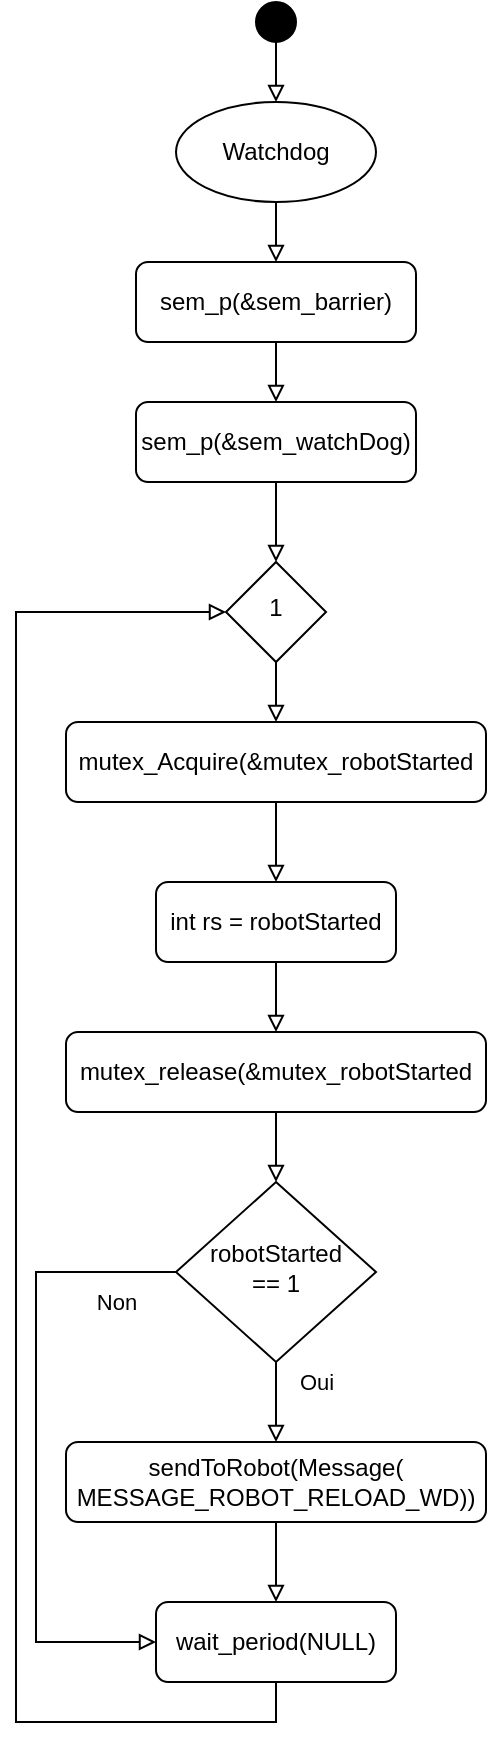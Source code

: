 <mxfile version="14.4.4" type="device"><diagram id="C5RBs43oDa-KdzZeNtuy" name="Page-1"><mxGraphModel dx="426" dy="804" grid="1" gridSize="10" guides="1" tooltips="1" connect="1" arrows="1" fold="1" page="1" pageScale="1" pageWidth="827" pageHeight="1169" math="0" shadow="0"><root><mxCell id="WIyWlLk6GJQsqaUBKTNV-0"/><mxCell id="WIyWlLk6GJQsqaUBKTNV-1" parent="WIyWlLk6GJQsqaUBKTNV-0"/><mxCell id="nbKl_ESHAvRoLKldwarJ-12" style="edgeStyle=orthogonalEdgeStyle;rounded=0;orthogonalLoop=1;jettySize=auto;html=1;exitX=0.5;exitY=1;exitDx=0;exitDy=0;entryX=0.5;entryY=0;entryDx=0;entryDy=0;endArrow=block;endFill=0;" edge="1" parent="WIyWlLk6GJQsqaUBKTNV-1" source="WIyWlLk6GJQsqaUBKTNV-6" target="WIyWlLk6GJQsqaUBKTNV-7"><mxGeometry relative="1" as="geometry"/></mxCell><mxCell id="WIyWlLk6GJQsqaUBKTNV-6" value="1" style="rhombus;whiteSpace=wrap;html=1;shadow=0;fontFamily=Helvetica;fontSize=12;align=center;strokeWidth=1;spacing=6;spacingTop=-4;" parent="WIyWlLk6GJQsqaUBKTNV-1" vertex="1"><mxGeometry x="195" y="310" width="50" height="50" as="geometry"/></mxCell><mxCell id="nbKl_ESHAvRoLKldwarJ-13" style="edgeStyle=orthogonalEdgeStyle;rounded=0;orthogonalLoop=1;jettySize=auto;html=1;exitX=0.5;exitY=1;exitDx=0;exitDy=0;endArrow=block;endFill=0;" edge="1" parent="WIyWlLk6GJQsqaUBKTNV-1" source="WIyWlLk6GJQsqaUBKTNV-7" target="WIyWlLk6GJQsqaUBKTNV-12"><mxGeometry relative="1" as="geometry"/></mxCell><mxCell id="WIyWlLk6GJQsqaUBKTNV-7" value="mutex_Acquire(&amp;amp;mutex_robotStarted" style="rounded=1;whiteSpace=wrap;html=1;fontSize=12;glass=0;strokeWidth=1;shadow=0;" parent="WIyWlLk6GJQsqaUBKTNV-1" vertex="1"><mxGeometry x="115" y="390" width="210" height="40" as="geometry"/></mxCell><mxCell id="nbKl_ESHAvRoLKldwarJ-15" style="edgeStyle=orthogonalEdgeStyle;rounded=0;orthogonalLoop=1;jettySize=auto;html=1;exitX=0.5;exitY=1;exitDx=0;exitDy=0;endArrow=block;endFill=0;" edge="1" parent="WIyWlLk6GJQsqaUBKTNV-1" source="WIyWlLk6GJQsqaUBKTNV-12" target="nbKl_ESHAvRoLKldwarJ-14"><mxGeometry relative="1" as="geometry"/></mxCell><mxCell id="WIyWlLk6GJQsqaUBKTNV-12" value="&lt;div&gt;int rs = robotStarted&lt;/div&gt;" style="rounded=1;whiteSpace=wrap;html=1;fontSize=12;glass=0;strokeWidth=1;shadow=0;" parent="WIyWlLk6GJQsqaUBKTNV-1" vertex="1"><mxGeometry x="160" y="470" width="120" height="40" as="geometry"/></mxCell><mxCell id="nbKl_ESHAvRoLKldwarJ-3" value="" style="edgeStyle=orthogonalEdgeStyle;rounded=0;orthogonalLoop=1;jettySize=auto;html=1;endArrow=block;endFill=0;" edge="1" parent="WIyWlLk6GJQsqaUBKTNV-1" source="nbKl_ESHAvRoLKldwarJ-0" target="nbKl_ESHAvRoLKldwarJ-2"><mxGeometry relative="1" as="geometry"/></mxCell><mxCell id="nbKl_ESHAvRoLKldwarJ-0" value="" style="ellipse;whiteSpace=wrap;html=1;aspect=fixed;fillColor=#000000;" vertex="1" parent="WIyWlLk6GJQsqaUBKTNV-1"><mxGeometry x="210" y="30" width="20" height="20" as="geometry"/></mxCell><mxCell id="nbKl_ESHAvRoLKldwarJ-9" style="edgeStyle=orthogonalEdgeStyle;rounded=0;orthogonalLoop=1;jettySize=auto;html=1;exitX=0.5;exitY=1;exitDx=0;exitDy=0;endArrow=block;endFill=0;" edge="1" parent="WIyWlLk6GJQsqaUBKTNV-1" source="nbKl_ESHAvRoLKldwarJ-2" target="nbKl_ESHAvRoLKldwarJ-5"><mxGeometry relative="1" as="geometry"/></mxCell><mxCell id="nbKl_ESHAvRoLKldwarJ-2" value="Watchdog" style="ellipse;whiteSpace=wrap;html=1;fillColor=#FFFFFF;" vertex="1" parent="WIyWlLk6GJQsqaUBKTNV-1"><mxGeometry x="170" y="80" width="100" height="50" as="geometry"/></mxCell><mxCell id="nbKl_ESHAvRoLKldwarJ-10" style="edgeStyle=orthogonalEdgeStyle;rounded=0;orthogonalLoop=1;jettySize=auto;html=1;exitX=0.5;exitY=1;exitDx=0;exitDy=0;entryX=0.5;entryY=0;entryDx=0;entryDy=0;endArrow=block;endFill=0;" edge="1" parent="WIyWlLk6GJQsqaUBKTNV-1" source="nbKl_ESHAvRoLKldwarJ-5" target="nbKl_ESHAvRoLKldwarJ-6"><mxGeometry relative="1" as="geometry"/></mxCell><mxCell id="nbKl_ESHAvRoLKldwarJ-5" value="sem_p(&amp;amp;sem_barrier)" style="rounded=1;whiteSpace=wrap;html=1;fontSize=12;glass=0;strokeWidth=1;shadow=0;" vertex="1" parent="WIyWlLk6GJQsqaUBKTNV-1"><mxGeometry x="150" y="160" width="140" height="40" as="geometry"/></mxCell><mxCell id="nbKl_ESHAvRoLKldwarJ-11" style="edgeStyle=orthogonalEdgeStyle;rounded=0;orthogonalLoop=1;jettySize=auto;html=1;exitX=0.5;exitY=1;exitDx=0;exitDy=0;entryX=0.5;entryY=0;entryDx=0;entryDy=0;endArrow=block;endFill=0;" edge="1" parent="WIyWlLk6GJQsqaUBKTNV-1" source="nbKl_ESHAvRoLKldwarJ-6" target="WIyWlLk6GJQsqaUBKTNV-6"><mxGeometry relative="1" as="geometry"/></mxCell><mxCell id="nbKl_ESHAvRoLKldwarJ-6" value="sem_p(&amp;amp;sem_watchDog)" style="rounded=1;whiteSpace=wrap;html=1;fontSize=12;glass=0;strokeWidth=1;shadow=0;" vertex="1" parent="WIyWlLk6GJQsqaUBKTNV-1"><mxGeometry x="150" y="230" width="140" height="40" as="geometry"/></mxCell><mxCell id="nbKl_ESHAvRoLKldwarJ-17" style="edgeStyle=orthogonalEdgeStyle;rounded=0;orthogonalLoop=1;jettySize=auto;html=1;exitX=0.5;exitY=1;exitDx=0;exitDy=0;entryX=0.5;entryY=0;entryDx=0;entryDy=0;endArrow=block;endFill=0;" edge="1" parent="WIyWlLk6GJQsqaUBKTNV-1" source="nbKl_ESHAvRoLKldwarJ-14" target="nbKl_ESHAvRoLKldwarJ-16"><mxGeometry relative="1" as="geometry"/></mxCell><mxCell id="nbKl_ESHAvRoLKldwarJ-14" value="mutex_release(&amp;amp;mutex_robotStarted" style="rounded=1;whiteSpace=wrap;html=1;fontSize=12;glass=0;strokeWidth=1;shadow=0;" vertex="1" parent="WIyWlLk6GJQsqaUBKTNV-1"><mxGeometry x="115" y="545" width="210" height="40" as="geometry"/></mxCell><mxCell id="nbKl_ESHAvRoLKldwarJ-19" value="Oui" style="edgeStyle=orthogonalEdgeStyle;rounded=0;orthogonalLoop=1;jettySize=auto;html=1;exitX=0.5;exitY=1;exitDx=0;exitDy=0;endArrow=block;endFill=0;" edge="1" parent="WIyWlLk6GJQsqaUBKTNV-1" source="nbKl_ESHAvRoLKldwarJ-16" target="nbKl_ESHAvRoLKldwarJ-18"><mxGeometry x="-0.5" y="20" relative="1" as="geometry"><mxPoint as="offset"/></mxGeometry></mxCell><mxCell id="nbKl_ESHAvRoLKldwarJ-23" value="Non" style="edgeStyle=orthogonalEdgeStyle;rounded=0;orthogonalLoop=1;jettySize=auto;html=1;exitX=0;exitY=0.5;exitDx=0;exitDy=0;entryX=0;entryY=0.5;entryDx=0;entryDy=0;endArrow=block;endFill=0;" edge="1" parent="WIyWlLk6GJQsqaUBKTNV-1" source="nbKl_ESHAvRoLKldwarJ-16" target="nbKl_ESHAvRoLKldwarJ-20"><mxGeometry x="-0.809" y="15" relative="1" as="geometry"><Array as="points"><mxPoint x="100" y="665"/><mxPoint x="100" y="850"/></Array><mxPoint as="offset"/></mxGeometry></mxCell><mxCell id="nbKl_ESHAvRoLKldwarJ-16" value="&lt;div&gt;robotStarted&lt;/div&gt;&lt;div&gt;== 1&lt;br&gt;&lt;/div&gt;" style="rhombus;whiteSpace=wrap;html=1;shadow=0;fontFamily=Helvetica;fontSize=12;align=center;strokeWidth=1;spacing=6;spacingTop=-4;" vertex="1" parent="WIyWlLk6GJQsqaUBKTNV-1"><mxGeometry x="170" y="620" width="100" height="90" as="geometry"/></mxCell><mxCell id="nbKl_ESHAvRoLKldwarJ-21" style="edgeStyle=orthogonalEdgeStyle;rounded=0;orthogonalLoop=1;jettySize=auto;html=1;exitX=0.5;exitY=1;exitDx=0;exitDy=0;entryX=0.5;entryY=0;entryDx=0;entryDy=0;endArrow=block;endFill=0;" edge="1" parent="WIyWlLk6GJQsqaUBKTNV-1" source="nbKl_ESHAvRoLKldwarJ-18" target="nbKl_ESHAvRoLKldwarJ-20"><mxGeometry relative="1" as="geometry"/></mxCell><mxCell id="nbKl_ESHAvRoLKldwarJ-18" value="&lt;div&gt;sendToRobot(Message(&lt;/div&gt;&lt;div&gt;MESSAGE_ROBOT_RELOAD_WD))&lt;br&gt;&lt;/div&gt;" style="rounded=1;whiteSpace=wrap;html=1;fontSize=12;glass=0;strokeWidth=1;shadow=0;" vertex="1" parent="WIyWlLk6GJQsqaUBKTNV-1"><mxGeometry x="115" y="750" width="210" height="40" as="geometry"/></mxCell><mxCell id="nbKl_ESHAvRoLKldwarJ-24" style="edgeStyle=orthogonalEdgeStyle;rounded=0;orthogonalLoop=1;jettySize=auto;html=1;exitX=0.5;exitY=1;exitDx=0;exitDy=0;entryX=0;entryY=0.5;entryDx=0;entryDy=0;endArrow=block;endFill=0;" edge="1" parent="WIyWlLk6GJQsqaUBKTNV-1" source="nbKl_ESHAvRoLKldwarJ-20" target="WIyWlLk6GJQsqaUBKTNV-6"><mxGeometry relative="1" as="geometry"><Array as="points"><mxPoint x="220" y="890"/><mxPoint x="90" y="890"/><mxPoint x="90" y="335"/></Array></mxGeometry></mxCell><mxCell id="nbKl_ESHAvRoLKldwarJ-20" value="&lt;div&gt;wait_period(NULL)&lt;/div&gt;" style="rounded=1;whiteSpace=wrap;html=1;fontSize=12;glass=0;strokeWidth=1;shadow=0;" vertex="1" parent="WIyWlLk6GJQsqaUBKTNV-1"><mxGeometry x="160" y="830" width="120" height="40" as="geometry"/></mxCell></root></mxGraphModel></diagram></mxfile>